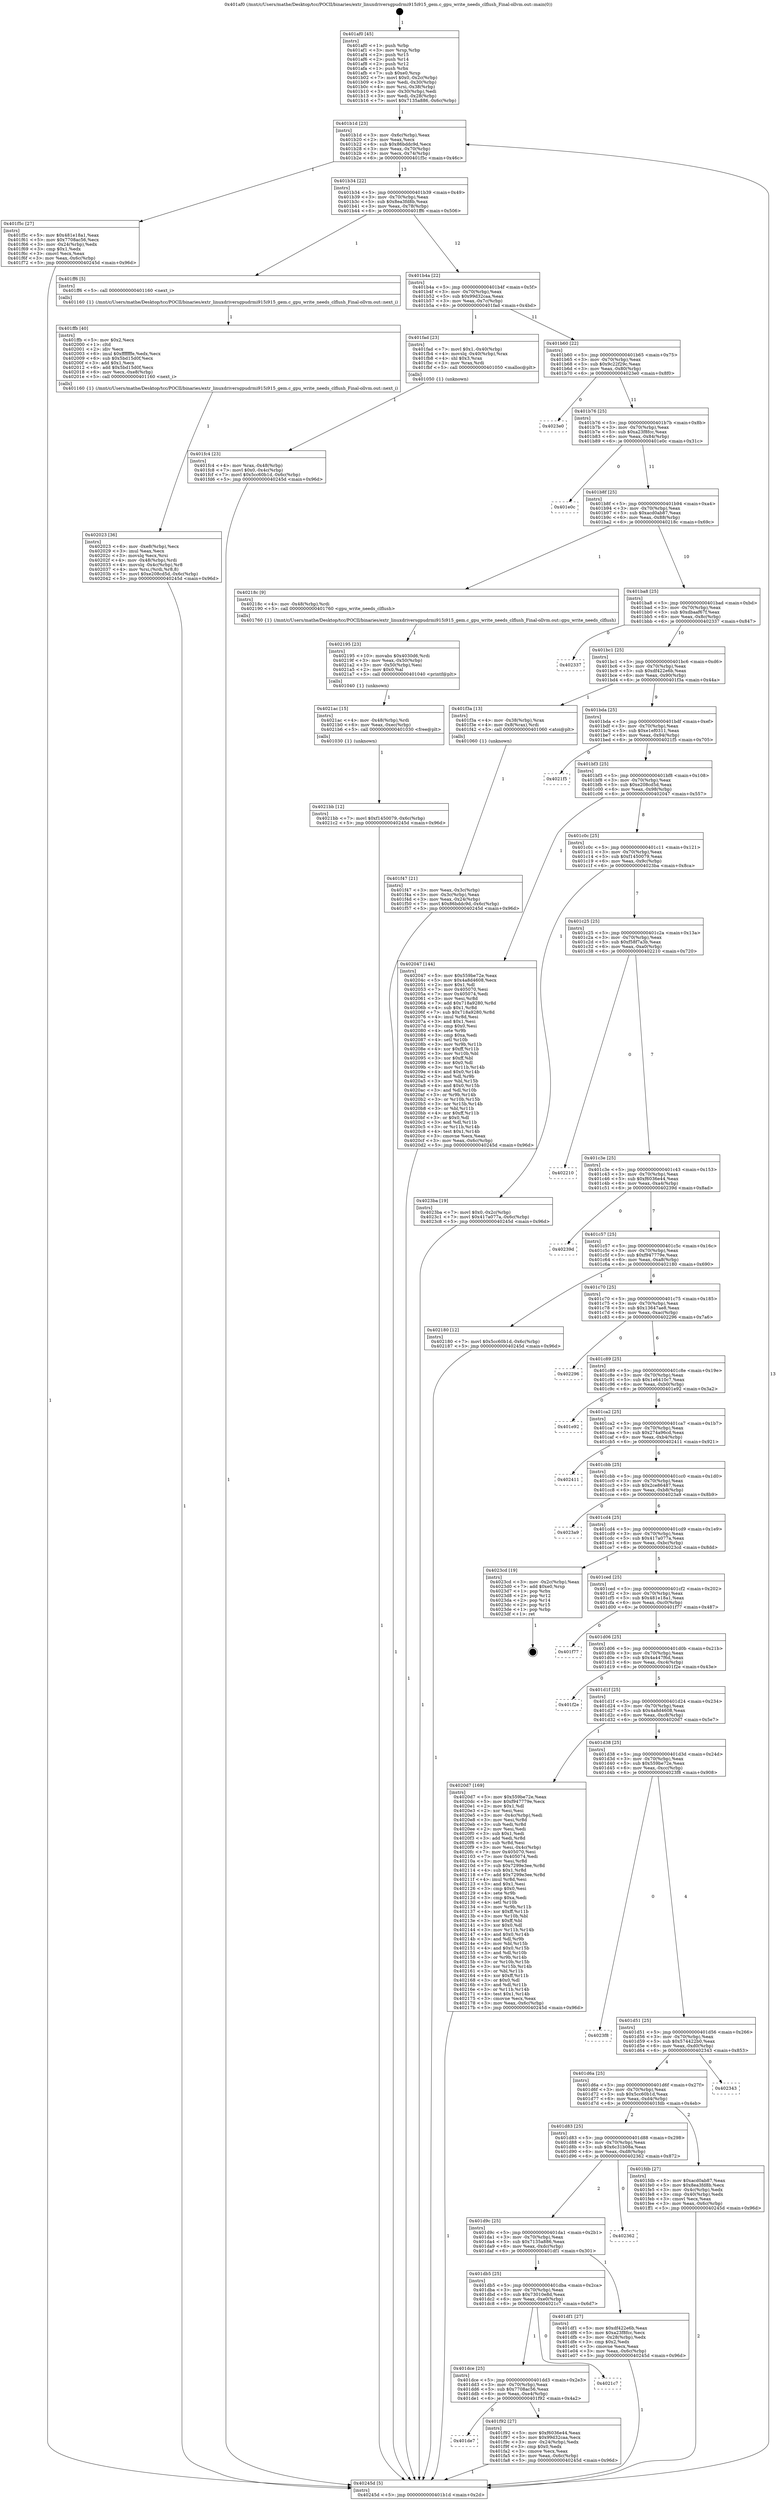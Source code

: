 digraph "0x401af0" {
  label = "0x401af0 (/mnt/c/Users/mathe/Desktop/tcc/POCII/binaries/extr_linuxdriversgpudrmi915i915_gem.c_gpu_write_needs_clflush_Final-ollvm.out::main(0))"
  labelloc = "t"
  node[shape=record]

  Entry [label="",width=0.3,height=0.3,shape=circle,fillcolor=black,style=filled]
  "0x401b1d" [label="{
     0x401b1d [23]\l
     | [instrs]\l
     &nbsp;&nbsp;0x401b1d \<+3\>: mov -0x6c(%rbp),%eax\l
     &nbsp;&nbsp;0x401b20 \<+2\>: mov %eax,%ecx\l
     &nbsp;&nbsp;0x401b22 \<+6\>: sub $0x86bddc9d,%ecx\l
     &nbsp;&nbsp;0x401b28 \<+3\>: mov %eax,-0x70(%rbp)\l
     &nbsp;&nbsp;0x401b2b \<+3\>: mov %ecx,-0x74(%rbp)\l
     &nbsp;&nbsp;0x401b2e \<+6\>: je 0000000000401f5c \<main+0x46c\>\l
  }"]
  "0x401f5c" [label="{
     0x401f5c [27]\l
     | [instrs]\l
     &nbsp;&nbsp;0x401f5c \<+5\>: mov $0x481e18a1,%eax\l
     &nbsp;&nbsp;0x401f61 \<+5\>: mov $0x7708ac56,%ecx\l
     &nbsp;&nbsp;0x401f66 \<+3\>: mov -0x24(%rbp),%edx\l
     &nbsp;&nbsp;0x401f69 \<+3\>: cmp $0x1,%edx\l
     &nbsp;&nbsp;0x401f6c \<+3\>: cmovl %ecx,%eax\l
     &nbsp;&nbsp;0x401f6f \<+3\>: mov %eax,-0x6c(%rbp)\l
     &nbsp;&nbsp;0x401f72 \<+5\>: jmp 000000000040245d \<main+0x96d\>\l
  }"]
  "0x401b34" [label="{
     0x401b34 [22]\l
     | [instrs]\l
     &nbsp;&nbsp;0x401b34 \<+5\>: jmp 0000000000401b39 \<main+0x49\>\l
     &nbsp;&nbsp;0x401b39 \<+3\>: mov -0x70(%rbp),%eax\l
     &nbsp;&nbsp;0x401b3c \<+5\>: sub $0x8ea3fd8b,%eax\l
     &nbsp;&nbsp;0x401b41 \<+3\>: mov %eax,-0x78(%rbp)\l
     &nbsp;&nbsp;0x401b44 \<+6\>: je 0000000000401ff6 \<main+0x506\>\l
  }"]
  Exit [label="",width=0.3,height=0.3,shape=circle,fillcolor=black,style=filled,peripheries=2]
  "0x401ff6" [label="{
     0x401ff6 [5]\l
     | [instrs]\l
     &nbsp;&nbsp;0x401ff6 \<+5\>: call 0000000000401160 \<next_i\>\l
     | [calls]\l
     &nbsp;&nbsp;0x401160 \{1\} (/mnt/c/Users/mathe/Desktop/tcc/POCII/binaries/extr_linuxdriversgpudrmi915i915_gem.c_gpu_write_needs_clflush_Final-ollvm.out::next_i)\l
  }"]
  "0x401b4a" [label="{
     0x401b4a [22]\l
     | [instrs]\l
     &nbsp;&nbsp;0x401b4a \<+5\>: jmp 0000000000401b4f \<main+0x5f\>\l
     &nbsp;&nbsp;0x401b4f \<+3\>: mov -0x70(%rbp),%eax\l
     &nbsp;&nbsp;0x401b52 \<+5\>: sub $0x99d32caa,%eax\l
     &nbsp;&nbsp;0x401b57 \<+3\>: mov %eax,-0x7c(%rbp)\l
     &nbsp;&nbsp;0x401b5a \<+6\>: je 0000000000401fad \<main+0x4bd\>\l
  }"]
  "0x4021bb" [label="{
     0x4021bb [12]\l
     | [instrs]\l
     &nbsp;&nbsp;0x4021bb \<+7\>: movl $0xf1450079,-0x6c(%rbp)\l
     &nbsp;&nbsp;0x4021c2 \<+5\>: jmp 000000000040245d \<main+0x96d\>\l
  }"]
  "0x401fad" [label="{
     0x401fad [23]\l
     | [instrs]\l
     &nbsp;&nbsp;0x401fad \<+7\>: movl $0x1,-0x40(%rbp)\l
     &nbsp;&nbsp;0x401fb4 \<+4\>: movslq -0x40(%rbp),%rax\l
     &nbsp;&nbsp;0x401fb8 \<+4\>: shl $0x3,%rax\l
     &nbsp;&nbsp;0x401fbc \<+3\>: mov %rax,%rdi\l
     &nbsp;&nbsp;0x401fbf \<+5\>: call 0000000000401050 \<malloc@plt\>\l
     | [calls]\l
     &nbsp;&nbsp;0x401050 \{1\} (unknown)\l
  }"]
  "0x401b60" [label="{
     0x401b60 [22]\l
     | [instrs]\l
     &nbsp;&nbsp;0x401b60 \<+5\>: jmp 0000000000401b65 \<main+0x75\>\l
     &nbsp;&nbsp;0x401b65 \<+3\>: mov -0x70(%rbp),%eax\l
     &nbsp;&nbsp;0x401b68 \<+5\>: sub $0x9c22f29c,%eax\l
     &nbsp;&nbsp;0x401b6d \<+3\>: mov %eax,-0x80(%rbp)\l
     &nbsp;&nbsp;0x401b70 \<+6\>: je 00000000004023e0 \<main+0x8f0\>\l
  }"]
  "0x4021ac" [label="{
     0x4021ac [15]\l
     | [instrs]\l
     &nbsp;&nbsp;0x4021ac \<+4\>: mov -0x48(%rbp),%rdi\l
     &nbsp;&nbsp;0x4021b0 \<+6\>: mov %eax,-0xec(%rbp)\l
     &nbsp;&nbsp;0x4021b6 \<+5\>: call 0000000000401030 \<free@plt\>\l
     | [calls]\l
     &nbsp;&nbsp;0x401030 \{1\} (unknown)\l
  }"]
  "0x4023e0" [label="{
     0x4023e0\l
  }", style=dashed]
  "0x401b76" [label="{
     0x401b76 [25]\l
     | [instrs]\l
     &nbsp;&nbsp;0x401b76 \<+5\>: jmp 0000000000401b7b \<main+0x8b\>\l
     &nbsp;&nbsp;0x401b7b \<+3\>: mov -0x70(%rbp),%eax\l
     &nbsp;&nbsp;0x401b7e \<+5\>: sub $0xa23f8fcc,%eax\l
     &nbsp;&nbsp;0x401b83 \<+6\>: mov %eax,-0x84(%rbp)\l
     &nbsp;&nbsp;0x401b89 \<+6\>: je 0000000000401e0c \<main+0x31c\>\l
  }"]
  "0x402195" [label="{
     0x402195 [23]\l
     | [instrs]\l
     &nbsp;&nbsp;0x402195 \<+10\>: movabs $0x4030d6,%rdi\l
     &nbsp;&nbsp;0x40219f \<+3\>: mov %eax,-0x50(%rbp)\l
     &nbsp;&nbsp;0x4021a2 \<+3\>: mov -0x50(%rbp),%esi\l
     &nbsp;&nbsp;0x4021a5 \<+2\>: mov $0x0,%al\l
     &nbsp;&nbsp;0x4021a7 \<+5\>: call 0000000000401040 \<printf@plt\>\l
     | [calls]\l
     &nbsp;&nbsp;0x401040 \{1\} (unknown)\l
  }"]
  "0x401e0c" [label="{
     0x401e0c\l
  }", style=dashed]
  "0x401b8f" [label="{
     0x401b8f [25]\l
     | [instrs]\l
     &nbsp;&nbsp;0x401b8f \<+5\>: jmp 0000000000401b94 \<main+0xa4\>\l
     &nbsp;&nbsp;0x401b94 \<+3\>: mov -0x70(%rbp),%eax\l
     &nbsp;&nbsp;0x401b97 \<+5\>: sub $0xacd0ab87,%eax\l
     &nbsp;&nbsp;0x401b9c \<+6\>: mov %eax,-0x88(%rbp)\l
     &nbsp;&nbsp;0x401ba2 \<+6\>: je 000000000040218c \<main+0x69c\>\l
  }"]
  "0x402023" [label="{
     0x402023 [36]\l
     | [instrs]\l
     &nbsp;&nbsp;0x402023 \<+6\>: mov -0xe8(%rbp),%ecx\l
     &nbsp;&nbsp;0x402029 \<+3\>: imul %eax,%ecx\l
     &nbsp;&nbsp;0x40202c \<+3\>: movslq %ecx,%rsi\l
     &nbsp;&nbsp;0x40202f \<+4\>: mov -0x48(%rbp),%rdi\l
     &nbsp;&nbsp;0x402033 \<+4\>: movslq -0x4c(%rbp),%r8\l
     &nbsp;&nbsp;0x402037 \<+4\>: mov %rsi,(%rdi,%r8,8)\l
     &nbsp;&nbsp;0x40203b \<+7\>: movl $0xe208cd5d,-0x6c(%rbp)\l
     &nbsp;&nbsp;0x402042 \<+5\>: jmp 000000000040245d \<main+0x96d\>\l
  }"]
  "0x40218c" [label="{
     0x40218c [9]\l
     | [instrs]\l
     &nbsp;&nbsp;0x40218c \<+4\>: mov -0x48(%rbp),%rdi\l
     &nbsp;&nbsp;0x402190 \<+5\>: call 0000000000401760 \<gpu_write_needs_clflush\>\l
     | [calls]\l
     &nbsp;&nbsp;0x401760 \{1\} (/mnt/c/Users/mathe/Desktop/tcc/POCII/binaries/extr_linuxdriversgpudrmi915i915_gem.c_gpu_write_needs_clflush_Final-ollvm.out::gpu_write_needs_clflush)\l
  }"]
  "0x401ba8" [label="{
     0x401ba8 [25]\l
     | [instrs]\l
     &nbsp;&nbsp;0x401ba8 \<+5\>: jmp 0000000000401bad \<main+0xbd\>\l
     &nbsp;&nbsp;0x401bad \<+3\>: mov -0x70(%rbp),%eax\l
     &nbsp;&nbsp;0x401bb0 \<+5\>: sub $0xdbaaf67f,%eax\l
     &nbsp;&nbsp;0x401bb5 \<+6\>: mov %eax,-0x8c(%rbp)\l
     &nbsp;&nbsp;0x401bbb \<+6\>: je 0000000000402337 \<main+0x847\>\l
  }"]
  "0x401ffb" [label="{
     0x401ffb [40]\l
     | [instrs]\l
     &nbsp;&nbsp;0x401ffb \<+5\>: mov $0x2,%ecx\l
     &nbsp;&nbsp;0x402000 \<+1\>: cltd\l
     &nbsp;&nbsp;0x402001 \<+2\>: idiv %ecx\l
     &nbsp;&nbsp;0x402003 \<+6\>: imul $0xfffffffe,%edx,%ecx\l
     &nbsp;&nbsp;0x402009 \<+6\>: sub $0x5bd15d0f,%ecx\l
     &nbsp;&nbsp;0x40200f \<+3\>: add $0x1,%ecx\l
     &nbsp;&nbsp;0x402012 \<+6\>: add $0x5bd15d0f,%ecx\l
     &nbsp;&nbsp;0x402018 \<+6\>: mov %ecx,-0xe8(%rbp)\l
     &nbsp;&nbsp;0x40201e \<+5\>: call 0000000000401160 \<next_i\>\l
     | [calls]\l
     &nbsp;&nbsp;0x401160 \{1\} (/mnt/c/Users/mathe/Desktop/tcc/POCII/binaries/extr_linuxdriversgpudrmi915i915_gem.c_gpu_write_needs_clflush_Final-ollvm.out::next_i)\l
  }"]
  "0x402337" [label="{
     0x402337\l
  }", style=dashed]
  "0x401bc1" [label="{
     0x401bc1 [25]\l
     | [instrs]\l
     &nbsp;&nbsp;0x401bc1 \<+5\>: jmp 0000000000401bc6 \<main+0xd6\>\l
     &nbsp;&nbsp;0x401bc6 \<+3\>: mov -0x70(%rbp),%eax\l
     &nbsp;&nbsp;0x401bc9 \<+5\>: sub $0xdf422e6b,%eax\l
     &nbsp;&nbsp;0x401bce \<+6\>: mov %eax,-0x90(%rbp)\l
     &nbsp;&nbsp;0x401bd4 \<+6\>: je 0000000000401f3a \<main+0x44a\>\l
  }"]
  "0x401fc4" [label="{
     0x401fc4 [23]\l
     | [instrs]\l
     &nbsp;&nbsp;0x401fc4 \<+4\>: mov %rax,-0x48(%rbp)\l
     &nbsp;&nbsp;0x401fc8 \<+7\>: movl $0x0,-0x4c(%rbp)\l
     &nbsp;&nbsp;0x401fcf \<+7\>: movl $0x5cc60b1d,-0x6c(%rbp)\l
     &nbsp;&nbsp;0x401fd6 \<+5\>: jmp 000000000040245d \<main+0x96d\>\l
  }"]
  "0x401f3a" [label="{
     0x401f3a [13]\l
     | [instrs]\l
     &nbsp;&nbsp;0x401f3a \<+4\>: mov -0x38(%rbp),%rax\l
     &nbsp;&nbsp;0x401f3e \<+4\>: mov 0x8(%rax),%rdi\l
     &nbsp;&nbsp;0x401f42 \<+5\>: call 0000000000401060 \<atoi@plt\>\l
     | [calls]\l
     &nbsp;&nbsp;0x401060 \{1\} (unknown)\l
  }"]
  "0x401bda" [label="{
     0x401bda [25]\l
     | [instrs]\l
     &nbsp;&nbsp;0x401bda \<+5\>: jmp 0000000000401bdf \<main+0xef\>\l
     &nbsp;&nbsp;0x401bdf \<+3\>: mov -0x70(%rbp),%eax\l
     &nbsp;&nbsp;0x401be2 \<+5\>: sub $0xe1ef0311,%eax\l
     &nbsp;&nbsp;0x401be7 \<+6\>: mov %eax,-0x94(%rbp)\l
     &nbsp;&nbsp;0x401bed \<+6\>: je 00000000004021f5 \<main+0x705\>\l
  }"]
  "0x401de7" [label="{
     0x401de7\l
  }", style=dashed]
  "0x4021f5" [label="{
     0x4021f5\l
  }", style=dashed]
  "0x401bf3" [label="{
     0x401bf3 [25]\l
     | [instrs]\l
     &nbsp;&nbsp;0x401bf3 \<+5\>: jmp 0000000000401bf8 \<main+0x108\>\l
     &nbsp;&nbsp;0x401bf8 \<+3\>: mov -0x70(%rbp),%eax\l
     &nbsp;&nbsp;0x401bfb \<+5\>: sub $0xe208cd5d,%eax\l
     &nbsp;&nbsp;0x401c00 \<+6\>: mov %eax,-0x98(%rbp)\l
     &nbsp;&nbsp;0x401c06 \<+6\>: je 0000000000402047 \<main+0x557\>\l
  }"]
  "0x401f92" [label="{
     0x401f92 [27]\l
     | [instrs]\l
     &nbsp;&nbsp;0x401f92 \<+5\>: mov $0xf6036e44,%eax\l
     &nbsp;&nbsp;0x401f97 \<+5\>: mov $0x99d32caa,%ecx\l
     &nbsp;&nbsp;0x401f9c \<+3\>: mov -0x24(%rbp),%edx\l
     &nbsp;&nbsp;0x401f9f \<+3\>: cmp $0x0,%edx\l
     &nbsp;&nbsp;0x401fa2 \<+3\>: cmove %ecx,%eax\l
     &nbsp;&nbsp;0x401fa5 \<+3\>: mov %eax,-0x6c(%rbp)\l
     &nbsp;&nbsp;0x401fa8 \<+5\>: jmp 000000000040245d \<main+0x96d\>\l
  }"]
  "0x402047" [label="{
     0x402047 [144]\l
     | [instrs]\l
     &nbsp;&nbsp;0x402047 \<+5\>: mov $0x559be72e,%eax\l
     &nbsp;&nbsp;0x40204c \<+5\>: mov $0x4a8d4608,%ecx\l
     &nbsp;&nbsp;0x402051 \<+2\>: mov $0x1,%dl\l
     &nbsp;&nbsp;0x402053 \<+7\>: mov 0x405070,%esi\l
     &nbsp;&nbsp;0x40205a \<+7\>: mov 0x405074,%edi\l
     &nbsp;&nbsp;0x402061 \<+3\>: mov %esi,%r8d\l
     &nbsp;&nbsp;0x402064 \<+7\>: add $0x718a9280,%r8d\l
     &nbsp;&nbsp;0x40206b \<+4\>: sub $0x1,%r8d\l
     &nbsp;&nbsp;0x40206f \<+7\>: sub $0x718a9280,%r8d\l
     &nbsp;&nbsp;0x402076 \<+4\>: imul %r8d,%esi\l
     &nbsp;&nbsp;0x40207a \<+3\>: and $0x1,%esi\l
     &nbsp;&nbsp;0x40207d \<+3\>: cmp $0x0,%esi\l
     &nbsp;&nbsp;0x402080 \<+4\>: sete %r9b\l
     &nbsp;&nbsp;0x402084 \<+3\>: cmp $0xa,%edi\l
     &nbsp;&nbsp;0x402087 \<+4\>: setl %r10b\l
     &nbsp;&nbsp;0x40208b \<+3\>: mov %r9b,%r11b\l
     &nbsp;&nbsp;0x40208e \<+4\>: xor $0xff,%r11b\l
     &nbsp;&nbsp;0x402092 \<+3\>: mov %r10b,%bl\l
     &nbsp;&nbsp;0x402095 \<+3\>: xor $0xff,%bl\l
     &nbsp;&nbsp;0x402098 \<+3\>: xor $0x0,%dl\l
     &nbsp;&nbsp;0x40209b \<+3\>: mov %r11b,%r14b\l
     &nbsp;&nbsp;0x40209e \<+4\>: and $0x0,%r14b\l
     &nbsp;&nbsp;0x4020a2 \<+3\>: and %dl,%r9b\l
     &nbsp;&nbsp;0x4020a5 \<+3\>: mov %bl,%r15b\l
     &nbsp;&nbsp;0x4020a8 \<+4\>: and $0x0,%r15b\l
     &nbsp;&nbsp;0x4020ac \<+3\>: and %dl,%r10b\l
     &nbsp;&nbsp;0x4020af \<+3\>: or %r9b,%r14b\l
     &nbsp;&nbsp;0x4020b2 \<+3\>: or %r10b,%r15b\l
     &nbsp;&nbsp;0x4020b5 \<+3\>: xor %r15b,%r14b\l
     &nbsp;&nbsp;0x4020b8 \<+3\>: or %bl,%r11b\l
     &nbsp;&nbsp;0x4020bb \<+4\>: xor $0xff,%r11b\l
     &nbsp;&nbsp;0x4020bf \<+3\>: or $0x0,%dl\l
     &nbsp;&nbsp;0x4020c2 \<+3\>: and %dl,%r11b\l
     &nbsp;&nbsp;0x4020c5 \<+3\>: or %r11b,%r14b\l
     &nbsp;&nbsp;0x4020c8 \<+4\>: test $0x1,%r14b\l
     &nbsp;&nbsp;0x4020cc \<+3\>: cmovne %ecx,%eax\l
     &nbsp;&nbsp;0x4020cf \<+3\>: mov %eax,-0x6c(%rbp)\l
     &nbsp;&nbsp;0x4020d2 \<+5\>: jmp 000000000040245d \<main+0x96d\>\l
  }"]
  "0x401c0c" [label="{
     0x401c0c [25]\l
     | [instrs]\l
     &nbsp;&nbsp;0x401c0c \<+5\>: jmp 0000000000401c11 \<main+0x121\>\l
     &nbsp;&nbsp;0x401c11 \<+3\>: mov -0x70(%rbp),%eax\l
     &nbsp;&nbsp;0x401c14 \<+5\>: sub $0xf1450079,%eax\l
     &nbsp;&nbsp;0x401c19 \<+6\>: mov %eax,-0x9c(%rbp)\l
     &nbsp;&nbsp;0x401c1f \<+6\>: je 00000000004023ba \<main+0x8ca\>\l
  }"]
  "0x401dce" [label="{
     0x401dce [25]\l
     | [instrs]\l
     &nbsp;&nbsp;0x401dce \<+5\>: jmp 0000000000401dd3 \<main+0x2e3\>\l
     &nbsp;&nbsp;0x401dd3 \<+3\>: mov -0x70(%rbp),%eax\l
     &nbsp;&nbsp;0x401dd6 \<+5\>: sub $0x7708ac56,%eax\l
     &nbsp;&nbsp;0x401ddb \<+6\>: mov %eax,-0xe4(%rbp)\l
     &nbsp;&nbsp;0x401de1 \<+6\>: je 0000000000401f92 \<main+0x4a2\>\l
  }"]
  "0x4023ba" [label="{
     0x4023ba [19]\l
     | [instrs]\l
     &nbsp;&nbsp;0x4023ba \<+7\>: movl $0x0,-0x2c(%rbp)\l
     &nbsp;&nbsp;0x4023c1 \<+7\>: movl $0x417a077a,-0x6c(%rbp)\l
     &nbsp;&nbsp;0x4023c8 \<+5\>: jmp 000000000040245d \<main+0x96d\>\l
  }"]
  "0x401c25" [label="{
     0x401c25 [25]\l
     | [instrs]\l
     &nbsp;&nbsp;0x401c25 \<+5\>: jmp 0000000000401c2a \<main+0x13a\>\l
     &nbsp;&nbsp;0x401c2a \<+3\>: mov -0x70(%rbp),%eax\l
     &nbsp;&nbsp;0x401c2d \<+5\>: sub $0xf58f7a3b,%eax\l
     &nbsp;&nbsp;0x401c32 \<+6\>: mov %eax,-0xa0(%rbp)\l
     &nbsp;&nbsp;0x401c38 \<+6\>: je 0000000000402210 \<main+0x720\>\l
  }"]
  "0x4021c7" [label="{
     0x4021c7\l
  }", style=dashed]
  "0x402210" [label="{
     0x402210\l
  }", style=dashed]
  "0x401c3e" [label="{
     0x401c3e [25]\l
     | [instrs]\l
     &nbsp;&nbsp;0x401c3e \<+5\>: jmp 0000000000401c43 \<main+0x153\>\l
     &nbsp;&nbsp;0x401c43 \<+3\>: mov -0x70(%rbp),%eax\l
     &nbsp;&nbsp;0x401c46 \<+5\>: sub $0xf6036e44,%eax\l
     &nbsp;&nbsp;0x401c4b \<+6\>: mov %eax,-0xa4(%rbp)\l
     &nbsp;&nbsp;0x401c51 \<+6\>: je 000000000040239d \<main+0x8ad\>\l
  }"]
  "0x401f47" [label="{
     0x401f47 [21]\l
     | [instrs]\l
     &nbsp;&nbsp;0x401f47 \<+3\>: mov %eax,-0x3c(%rbp)\l
     &nbsp;&nbsp;0x401f4a \<+3\>: mov -0x3c(%rbp),%eax\l
     &nbsp;&nbsp;0x401f4d \<+3\>: mov %eax,-0x24(%rbp)\l
     &nbsp;&nbsp;0x401f50 \<+7\>: movl $0x86bddc9d,-0x6c(%rbp)\l
     &nbsp;&nbsp;0x401f57 \<+5\>: jmp 000000000040245d \<main+0x96d\>\l
  }"]
  "0x40239d" [label="{
     0x40239d\l
  }", style=dashed]
  "0x401c57" [label="{
     0x401c57 [25]\l
     | [instrs]\l
     &nbsp;&nbsp;0x401c57 \<+5\>: jmp 0000000000401c5c \<main+0x16c\>\l
     &nbsp;&nbsp;0x401c5c \<+3\>: mov -0x70(%rbp),%eax\l
     &nbsp;&nbsp;0x401c5f \<+5\>: sub $0xf947779e,%eax\l
     &nbsp;&nbsp;0x401c64 \<+6\>: mov %eax,-0xa8(%rbp)\l
     &nbsp;&nbsp;0x401c6a \<+6\>: je 0000000000402180 \<main+0x690\>\l
  }"]
  "0x401af0" [label="{
     0x401af0 [45]\l
     | [instrs]\l
     &nbsp;&nbsp;0x401af0 \<+1\>: push %rbp\l
     &nbsp;&nbsp;0x401af1 \<+3\>: mov %rsp,%rbp\l
     &nbsp;&nbsp;0x401af4 \<+2\>: push %r15\l
     &nbsp;&nbsp;0x401af6 \<+2\>: push %r14\l
     &nbsp;&nbsp;0x401af8 \<+2\>: push %r12\l
     &nbsp;&nbsp;0x401afa \<+1\>: push %rbx\l
     &nbsp;&nbsp;0x401afb \<+7\>: sub $0xe0,%rsp\l
     &nbsp;&nbsp;0x401b02 \<+7\>: movl $0x0,-0x2c(%rbp)\l
     &nbsp;&nbsp;0x401b09 \<+3\>: mov %edi,-0x30(%rbp)\l
     &nbsp;&nbsp;0x401b0c \<+4\>: mov %rsi,-0x38(%rbp)\l
     &nbsp;&nbsp;0x401b10 \<+3\>: mov -0x30(%rbp),%edi\l
     &nbsp;&nbsp;0x401b13 \<+3\>: mov %edi,-0x28(%rbp)\l
     &nbsp;&nbsp;0x401b16 \<+7\>: movl $0x7135a886,-0x6c(%rbp)\l
  }"]
  "0x402180" [label="{
     0x402180 [12]\l
     | [instrs]\l
     &nbsp;&nbsp;0x402180 \<+7\>: movl $0x5cc60b1d,-0x6c(%rbp)\l
     &nbsp;&nbsp;0x402187 \<+5\>: jmp 000000000040245d \<main+0x96d\>\l
  }"]
  "0x401c70" [label="{
     0x401c70 [25]\l
     | [instrs]\l
     &nbsp;&nbsp;0x401c70 \<+5\>: jmp 0000000000401c75 \<main+0x185\>\l
     &nbsp;&nbsp;0x401c75 \<+3\>: mov -0x70(%rbp),%eax\l
     &nbsp;&nbsp;0x401c78 \<+5\>: sub $0x13647ae8,%eax\l
     &nbsp;&nbsp;0x401c7d \<+6\>: mov %eax,-0xac(%rbp)\l
     &nbsp;&nbsp;0x401c83 \<+6\>: je 0000000000402296 \<main+0x7a6\>\l
  }"]
  "0x40245d" [label="{
     0x40245d [5]\l
     | [instrs]\l
     &nbsp;&nbsp;0x40245d \<+5\>: jmp 0000000000401b1d \<main+0x2d\>\l
  }"]
  "0x402296" [label="{
     0x402296\l
  }", style=dashed]
  "0x401c89" [label="{
     0x401c89 [25]\l
     | [instrs]\l
     &nbsp;&nbsp;0x401c89 \<+5\>: jmp 0000000000401c8e \<main+0x19e\>\l
     &nbsp;&nbsp;0x401c8e \<+3\>: mov -0x70(%rbp),%eax\l
     &nbsp;&nbsp;0x401c91 \<+5\>: sub $0x1e6410c7,%eax\l
     &nbsp;&nbsp;0x401c96 \<+6\>: mov %eax,-0xb0(%rbp)\l
     &nbsp;&nbsp;0x401c9c \<+6\>: je 0000000000401e92 \<main+0x3a2\>\l
  }"]
  "0x401db5" [label="{
     0x401db5 [25]\l
     | [instrs]\l
     &nbsp;&nbsp;0x401db5 \<+5\>: jmp 0000000000401dba \<main+0x2ca\>\l
     &nbsp;&nbsp;0x401dba \<+3\>: mov -0x70(%rbp),%eax\l
     &nbsp;&nbsp;0x401dbd \<+5\>: sub $0x73010e8d,%eax\l
     &nbsp;&nbsp;0x401dc2 \<+6\>: mov %eax,-0xe0(%rbp)\l
     &nbsp;&nbsp;0x401dc8 \<+6\>: je 00000000004021c7 \<main+0x6d7\>\l
  }"]
  "0x401e92" [label="{
     0x401e92\l
  }", style=dashed]
  "0x401ca2" [label="{
     0x401ca2 [25]\l
     | [instrs]\l
     &nbsp;&nbsp;0x401ca2 \<+5\>: jmp 0000000000401ca7 \<main+0x1b7\>\l
     &nbsp;&nbsp;0x401ca7 \<+3\>: mov -0x70(%rbp),%eax\l
     &nbsp;&nbsp;0x401caa \<+5\>: sub $0x274a96cd,%eax\l
     &nbsp;&nbsp;0x401caf \<+6\>: mov %eax,-0xb4(%rbp)\l
     &nbsp;&nbsp;0x401cb5 \<+6\>: je 0000000000402411 \<main+0x921\>\l
  }"]
  "0x401df1" [label="{
     0x401df1 [27]\l
     | [instrs]\l
     &nbsp;&nbsp;0x401df1 \<+5\>: mov $0xdf422e6b,%eax\l
     &nbsp;&nbsp;0x401df6 \<+5\>: mov $0xa23f8fcc,%ecx\l
     &nbsp;&nbsp;0x401dfb \<+3\>: mov -0x28(%rbp),%edx\l
     &nbsp;&nbsp;0x401dfe \<+3\>: cmp $0x2,%edx\l
     &nbsp;&nbsp;0x401e01 \<+3\>: cmovne %ecx,%eax\l
     &nbsp;&nbsp;0x401e04 \<+3\>: mov %eax,-0x6c(%rbp)\l
     &nbsp;&nbsp;0x401e07 \<+5\>: jmp 000000000040245d \<main+0x96d\>\l
  }"]
  "0x402411" [label="{
     0x402411\l
  }", style=dashed]
  "0x401cbb" [label="{
     0x401cbb [25]\l
     | [instrs]\l
     &nbsp;&nbsp;0x401cbb \<+5\>: jmp 0000000000401cc0 \<main+0x1d0\>\l
     &nbsp;&nbsp;0x401cc0 \<+3\>: mov -0x70(%rbp),%eax\l
     &nbsp;&nbsp;0x401cc3 \<+5\>: sub $0x2ce86487,%eax\l
     &nbsp;&nbsp;0x401cc8 \<+6\>: mov %eax,-0xb8(%rbp)\l
     &nbsp;&nbsp;0x401cce \<+6\>: je 00000000004023a9 \<main+0x8b9\>\l
  }"]
  "0x401d9c" [label="{
     0x401d9c [25]\l
     | [instrs]\l
     &nbsp;&nbsp;0x401d9c \<+5\>: jmp 0000000000401da1 \<main+0x2b1\>\l
     &nbsp;&nbsp;0x401da1 \<+3\>: mov -0x70(%rbp),%eax\l
     &nbsp;&nbsp;0x401da4 \<+5\>: sub $0x7135a886,%eax\l
     &nbsp;&nbsp;0x401da9 \<+6\>: mov %eax,-0xdc(%rbp)\l
     &nbsp;&nbsp;0x401daf \<+6\>: je 0000000000401df1 \<main+0x301\>\l
  }"]
  "0x4023a9" [label="{
     0x4023a9\l
  }", style=dashed]
  "0x401cd4" [label="{
     0x401cd4 [25]\l
     | [instrs]\l
     &nbsp;&nbsp;0x401cd4 \<+5\>: jmp 0000000000401cd9 \<main+0x1e9\>\l
     &nbsp;&nbsp;0x401cd9 \<+3\>: mov -0x70(%rbp),%eax\l
     &nbsp;&nbsp;0x401cdc \<+5\>: sub $0x417a077a,%eax\l
     &nbsp;&nbsp;0x401ce1 \<+6\>: mov %eax,-0xbc(%rbp)\l
     &nbsp;&nbsp;0x401ce7 \<+6\>: je 00000000004023cd \<main+0x8dd\>\l
  }"]
  "0x402362" [label="{
     0x402362\l
  }", style=dashed]
  "0x4023cd" [label="{
     0x4023cd [19]\l
     | [instrs]\l
     &nbsp;&nbsp;0x4023cd \<+3\>: mov -0x2c(%rbp),%eax\l
     &nbsp;&nbsp;0x4023d0 \<+7\>: add $0xe0,%rsp\l
     &nbsp;&nbsp;0x4023d7 \<+1\>: pop %rbx\l
     &nbsp;&nbsp;0x4023d8 \<+2\>: pop %r12\l
     &nbsp;&nbsp;0x4023da \<+2\>: pop %r14\l
     &nbsp;&nbsp;0x4023dc \<+2\>: pop %r15\l
     &nbsp;&nbsp;0x4023de \<+1\>: pop %rbp\l
     &nbsp;&nbsp;0x4023df \<+1\>: ret\l
  }"]
  "0x401ced" [label="{
     0x401ced [25]\l
     | [instrs]\l
     &nbsp;&nbsp;0x401ced \<+5\>: jmp 0000000000401cf2 \<main+0x202\>\l
     &nbsp;&nbsp;0x401cf2 \<+3\>: mov -0x70(%rbp),%eax\l
     &nbsp;&nbsp;0x401cf5 \<+5\>: sub $0x481e18a1,%eax\l
     &nbsp;&nbsp;0x401cfa \<+6\>: mov %eax,-0xc0(%rbp)\l
     &nbsp;&nbsp;0x401d00 \<+6\>: je 0000000000401f77 \<main+0x487\>\l
  }"]
  "0x401d83" [label="{
     0x401d83 [25]\l
     | [instrs]\l
     &nbsp;&nbsp;0x401d83 \<+5\>: jmp 0000000000401d88 \<main+0x298\>\l
     &nbsp;&nbsp;0x401d88 \<+3\>: mov -0x70(%rbp),%eax\l
     &nbsp;&nbsp;0x401d8b \<+5\>: sub $0x6c31b08a,%eax\l
     &nbsp;&nbsp;0x401d90 \<+6\>: mov %eax,-0xd8(%rbp)\l
     &nbsp;&nbsp;0x401d96 \<+6\>: je 0000000000402362 \<main+0x872\>\l
  }"]
  "0x401f77" [label="{
     0x401f77\l
  }", style=dashed]
  "0x401d06" [label="{
     0x401d06 [25]\l
     | [instrs]\l
     &nbsp;&nbsp;0x401d06 \<+5\>: jmp 0000000000401d0b \<main+0x21b\>\l
     &nbsp;&nbsp;0x401d0b \<+3\>: mov -0x70(%rbp),%eax\l
     &nbsp;&nbsp;0x401d0e \<+5\>: sub $0x4a447f6d,%eax\l
     &nbsp;&nbsp;0x401d13 \<+6\>: mov %eax,-0xc4(%rbp)\l
     &nbsp;&nbsp;0x401d19 \<+6\>: je 0000000000401f2e \<main+0x43e\>\l
  }"]
  "0x401fdb" [label="{
     0x401fdb [27]\l
     | [instrs]\l
     &nbsp;&nbsp;0x401fdb \<+5\>: mov $0xacd0ab87,%eax\l
     &nbsp;&nbsp;0x401fe0 \<+5\>: mov $0x8ea3fd8b,%ecx\l
     &nbsp;&nbsp;0x401fe5 \<+3\>: mov -0x4c(%rbp),%edx\l
     &nbsp;&nbsp;0x401fe8 \<+3\>: cmp -0x40(%rbp),%edx\l
     &nbsp;&nbsp;0x401feb \<+3\>: cmovl %ecx,%eax\l
     &nbsp;&nbsp;0x401fee \<+3\>: mov %eax,-0x6c(%rbp)\l
     &nbsp;&nbsp;0x401ff1 \<+5\>: jmp 000000000040245d \<main+0x96d\>\l
  }"]
  "0x401f2e" [label="{
     0x401f2e\l
  }", style=dashed]
  "0x401d1f" [label="{
     0x401d1f [25]\l
     | [instrs]\l
     &nbsp;&nbsp;0x401d1f \<+5\>: jmp 0000000000401d24 \<main+0x234\>\l
     &nbsp;&nbsp;0x401d24 \<+3\>: mov -0x70(%rbp),%eax\l
     &nbsp;&nbsp;0x401d27 \<+5\>: sub $0x4a8d4608,%eax\l
     &nbsp;&nbsp;0x401d2c \<+6\>: mov %eax,-0xc8(%rbp)\l
     &nbsp;&nbsp;0x401d32 \<+6\>: je 00000000004020d7 \<main+0x5e7\>\l
  }"]
  "0x401d6a" [label="{
     0x401d6a [25]\l
     | [instrs]\l
     &nbsp;&nbsp;0x401d6a \<+5\>: jmp 0000000000401d6f \<main+0x27f\>\l
     &nbsp;&nbsp;0x401d6f \<+3\>: mov -0x70(%rbp),%eax\l
     &nbsp;&nbsp;0x401d72 \<+5\>: sub $0x5cc60b1d,%eax\l
     &nbsp;&nbsp;0x401d77 \<+6\>: mov %eax,-0xd4(%rbp)\l
     &nbsp;&nbsp;0x401d7d \<+6\>: je 0000000000401fdb \<main+0x4eb\>\l
  }"]
  "0x4020d7" [label="{
     0x4020d7 [169]\l
     | [instrs]\l
     &nbsp;&nbsp;0x4020d7 \<+5\>: mov $0x559be72e,%eax\l
     &nbsp;&nbsp;0x4020dc \<+5\>: mov $0xf947779e,%ecx\l
     &nbsp;&nbsp;0x4020e1 \<+2\>: mov $0x1,%dl\l
     &nbsp;&nbsp;0x4020e3 \<+2\>: xor %esi,%esi\l
     &nbsp;&nbsp;0x4020e5 \<+3\>: mov -0x4c(%rbp),%edi\l
     &nbsp;&nbsp;0x4020e8 \<+3\>: mov %esi,%r8d\l
     &nbsp;&nbsp;0x4020eb \<+3\>: sub %edi,%r8d\l
     &nbsp;&nbsp;0x4020ee \<+2\>: mov %esi,%edi\l
     &nbsp;&nbsp;0x4020f0 \<+3\>: sub $0x1,%edi\l
     &nbsp;&nbsp;0x4020f3 \<+3\>: add %edi,%r8d\l
     &nbsp;&nbsp;0x4020f6 \<+3\>: sub %r8d,%esi\l
     &nbsp;&nbsp;0x4020f9 \<+3\>: mov %esi,-0x4c(%rbp)\l
     &nbsp;&nbsp;0x4020fc \<+7\>: mov 0x405070,%esi\l
     &nbsp;&nbsp;0x402103 \<+7\>: mov 0x405074,%edi\l
     &nbsp;&nbsp;0x40210a \<+3\>: mov %esi,%r8d\l
     &nbsp;&nbsp;0x40210d \<+7\>: sub $0x7299e3ee,%r8d\l
     &nbsp;&nbsp;0x402114 \<+4\>: sub $0x1,%r8d\l
     &nbsp;&nbsp;0x402118 \<+7\>: add $0x7299e3ee,%r8d\l
     &nbsp;&nbsp;0x40211f \<+4\>: imul %r8d,%esi\l
     &nbsp;&nbsp;0x402123 \<+3\>: and $0x1,%esi\l
     &nbsp;&nbsp;0x402126 \<+3\>: cmp $0x0,%esi\l
     &nbsp;&nbsp;0x402129 \<+4\>: sete %r9b\l
     &nbsp;&nbsp;0x40212d \<+3\>: cmp $0xa,%edi\l
     &nbsp;&nbsp;0x402130 \<+4\>: setl %r10b\l
     &nbsp;&nbsp;0x402134 \<+3\>: mov %r9b,%r11b\l
     &nbsp;&nbsp;0x402137 \<+4\>: xor $0xff,%r11b\l
     &nbsp;&nbsp;0x40213b \<+3\>: mov %r10b,%bl\l
     &nbsp;&nbsp;0x40213e \<+3\>: xor $0xff,%bl\l
     &nbsp;&nbsp;0x402141 \<+3\>: xor $0x0,%dl\l
     &nbsp;&nbsp;0x402144 \<+3\>: mov %r11b,%r14b\l
     &nbsp;&nbsp;0x402147 \<+4\>: and $0x0,%r14b\l
     &nbsp;&nbsp;0x40214b \<+3\>: and %dl,%r9b\l
     &nbsp;&nbsp;0x40214e \<+3\>: mov %bl,%r15b\l
     &nbsp;&nbsp;0x402151 \<+4\>: and $0x0,%r15b\l
     &nbsp;&nbsp;0x402155 \<+3\>: and %dl,%r10b\l
     &nbsp;&nbsp;0x402158 \<+3\>: or %r9b,%r14b\l
     &nbsp;&nbsp;0x40215b \<+3\>: or %r10b,%r15b\l
     &nbsp;&nbsp;0x40215e \<+3\>: xor %r15b,%r14b\l
     &nbsp;&nbsp;0x402161 \<+3\>: or %bl,%r11b\l
     &nbsp;&nbsp;0x402164 \<+4\>: xor $0xff,%r11b\l
     &nbsp;&nbsp;0x402168 \<+3\>: or $0x0,%dl\l
     &nbsp;&nbsp;0x40216b \<+3\>: and %dl,%r11b\l
     &nbsp;&nbsp;0x40216e \<+3\>: or %r11b,%r14b\l
     &nbsp;&nbsp;0x402171 \<+4\>: test $0x1,%r14b\l
     &nbsp;&nbsp;0x402175 \<+3\>: cmovne %ecx,%eax\l
     &nbsp;&nbsp;0x402178 \<+3\>: mov %eax,-0x6c(%rbp)\l
     &nbsp;&nbsp;0x40217b \<+5\>: jmp 000000000040245d \<main+0x96d\>\l
  }"]
  "0x401d38" [label="{
     0x401d38 [25]\l
     | [instrs]\l
     &nbsp;&nbsp;0x401d38 \<+5\>: jmp 0000000000401d3d \<main+0x24d\>\l
     &nbsp;&nbsp;0x401d3d \<+3\>: mov -0x70(%rbp),%eax\l
     &nbsp;&nbsp;0x401d40 \<+5\>: sub $0x559be72e,%eax\l
     &nbsp;&nbsp;0x401d45 \<+6\>: mov %eax,-0xcc(%rbp)\l
     &nbsp;&nbsp;0x401d4b \<+6\>: je 00000000004023f8 \<main+0x908\>\l
  }"]
  "0x402343" [label="{
     0x402343\l
  }", style=dashed]
  "0x4023f8" [label="{
     0x4023f8\l
  }", style=dashed]
  "0x401d51" [label="{
     0x401d51 [25]\l
     | [instrs]\l
     &nbsp;&nbsp;0x401d51 \<+5\>: jmp 0000000000401d56 \<main+0x266\>\l
     &nbsp;&nbsp;0x401d56 \<+3\>: mov -0x70(%rbp),%eax\l
     &nbsp;&nbsp;0x401d59 \<+5\>: sub $0x574422b0,%eax\l
     &nbsp;&nbsp;0x401d5e \<+6\>: mov %eax,-0xd0(%rbp)\l
     &nbsp;&nbsp;0x401d64 \<+6\>: je 0000000000402343 \<main+0x853\>\l
  }"]
  Entry -> "0x401af0" [label=" 1"]
  "0x401b1d" -> "0x401f5c" [label=" 1"]
  "0x401b1d" -> "0x401b34" [label=" 13"]
  "0x4023cd" -> Exit [label=" 1"]
  "0x401b34" -> "0x401ff6" [label=" 1"]
  "0x401b34" -> "0x401b4a" [label=" 12"]
  "0x4023ba" -> "0x40245d" [label=" 1"]
  "0x401b4a" -> "0x401fad" [label=" 1"]
  "0x401b4a" -> "0x401b60" [label=" 11"]
  "0x4021bb" -> "0x40245d" [label=" 1"]
  "0x401b60" -> "0x4023e0" [label=" 0"]
  "0x401b60" -> "0x401b76" [label=" 11"]
  "0x4021ac" -> "0x4021bb" [label=" 1"]
  "0x401b76" -> "0x401e0c" [label=" 0"]
  "0x401b76" -> "0x401b8f" [label=" 11"]
  "0x402195" -> "0x4021ac" [label=" 1"]
  "0x401b8f" -> "0x40218c" [label=" 1"]
  "0x401b8f" -> "0x401ba8" [label=" 10"]
  "0x40218c" -> "0x402195" [label=" 1"]
  "0x401ba8" -> "0x402337" [label=" 0"]
  "0x401ba8" -> "0x401bc1" [label=" 10"]
  "0x402180" -> "0x40245d" [label=" 1"]
  "0x401bc1" -> "0x401f3a" [label=" 1"]
  "0x401bc1" -> "0x401bda" [label=" 9"]
  "0x4020d7" -> "0x40245d" [label=" 1"]
  "0x401bda" -> "0x4021f5" [label=" 0"]
  "0x401bda" -> "0x401bf3" [label=" 9"]
  "0x402047" -> "0x40245d" [label=" 1"]
  "0x401bf3" -> "0x402047" [label=" 1"]
  "0x401bf3" -> "0x401c0c" [label=" 8"]
  "0x402023" -> "0x40245d" [label=" 1"]
  "0x401c0c" -> "0x4023ba" [label=" 1"]
  "0x401c0c" -> "0x401c25" [label=" 7"]
  "0x401ff6" -> "0x401ffb" [label=" 1"]
  "0x401c25" -> "0x402210" [label=" 0"]
  "0x401c25" -> "0x401c3e" [label=" 7"]
  "0x401fdb" -> "0x40245d" [label=" 2"]
  "0x401c3e" -> "0x40239d" [label=" 0"]
  "0x401c3e" -> "0x401c57" [label=" 7"]
  "0x401fad" -> "0x401fc4" [label=" 1"]
  "0x401c57" -> "0x402180" [label=" 1"]
  "0x401c57" -> "0x401c70" [label=" 6"]
  "0x401f92" -> "0x40245d" [label=" 1"]
  "0x401c70" -> "0x402296" [label=" 0"]
  "0x401c70" -> "0x401c89" [label=" 6"]
  "0x401dce" -> "0x401de7" [label=" 0"]
  "0x401c89" -> "0x401e92" [label=" 0"]
  "0x401c89" -> "0x401ca2" [label=" 6"]
  "0x401dce" -> "0x401f92" [label=" 1"]
  "0x401ca2" -> "0x402411" [label=" 0"]
  "0x401ca2" -> "0x401cbb" [label=" 6"]
  "0x401ffb" -> "0x402023" [label=" 1"]
  "0x401cbb" -> "0x4023a9" [label=" 0"]
  "0x401cbb" -> "0x401cd4" [label=" 6"]
  "0x401db5" -> "0x4021c7" [label=" 0"]
  "0x401cd4" -> "0x4023cd" [label=" 1"]
  "0x401cd4" -> "0x401ced" [label=" 5"]
  "0x401fc4" -> "0x40245d" [label=" 1"]
  "0x401ced" -> "0x401f77" [label=" 0"]
  "0x401ced" -> "0x401d06" [label=" 5"]
  "0x401f47" -> "0x40245d" [label=" 1"]
  "0x401d06" -> "0x401f2e" [label=" 0"]
  "0x401d06" -> "0x401d1f" [label=" 5"]
  "0x401f3a" -> "0x401f47" [label=" 1"]
  "0x401d1f" -> "0x4020d7" [label=" 1"]
  "0x401d1f" -> "0x401d38" [label=" 4"]
  "0x401af0" -> "0x401b1d" [label=" 1"]
  "0x401d38" -> "0x4023f8" [label=" 0"]
  "0x401d38" -> "0x401d51" [label=" 4"]
  "0x401df1" -> "0x40245d" [label=" 1"]
  "0x401d51" -> "0x402343" [label=" 0"]
  "0x401d51" -> "0x401d6a" [label=" 4"]
  "0x40245d" -> "0x401b1d" [label=" 13"]
  "0x401d6a" -> "0x401fdb" [label=" 2"]
  "0x401d6a" -> "0x401d83" [label=" 2"]
  "0x401f5c" -> "0x40245d" [label=" 1"]
  "0x401d83" -> "0x402362" [label=" 0"]
  "0x401d83" -> "0x401d9c" [label=" 2"]
  "0x401db5" -> "0x401dce" [label=" 1"]
  "0x401d9c" -> "0x401df1" [label=" 1"]
  "0x401d9c" -> "0x401db5" [label=" 1"]
}
